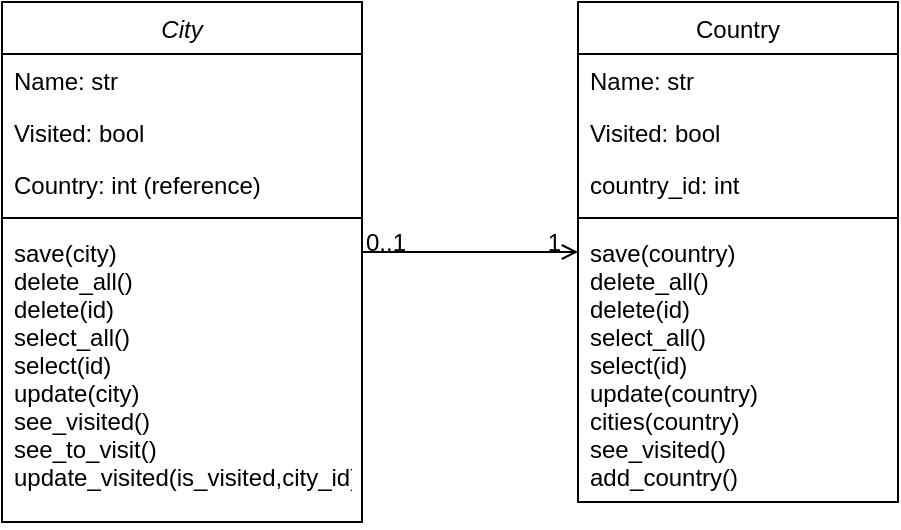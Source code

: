 <mxfile version="20.6.0" type="device" pages="6"><diagram id="C5RBs43oDa-KdzZeNtuy" name="Class diagram"><mxGraphModel dx="946" dy="511" grid="1" gridSize="10" guides="1" tooltips="1" connect="1" arrows="1" fold="1" page="1" pageScale="1" pageWidth="827" pageHeight="1169" math="0" shadow="0"><root><mxCell id="WIyWlLk6GJQsqaUBKTNV-0"/><mxCell id="WIyWlLk6GJQsqaUBKTNV-1" parent="WIyWlLk6GJQsqaUBKTNV-0"/><mxCell id="zkfFHV4jXpPFQw0GAbJ--0" value="City" style="swimlane;fontStyle=2;align=center;verticalAlign=top;childLayout=stackLayout;horizontal=1;startSize=26;horizontalStack=0;resizeParent=1;resizeLast=0;collapsible=1;marginBottom=0;rounded=0;shadow=0;strokeWidth=1;" parent="WIyWlLk6GJQsqaUBKTNV-1" vertex="1"><mxGeometry x="220" y="120" width="180" height="260" as="geometry"><mxRectangle x="230" y="140" width="160" height="26" as="alternateBounds"/></mxGeometry></mxCell><mxCell id="zkfFHV4jXpPFQw0GAbJ--1" value="Name: str" style="text;align=left;verticalAlign=top;spacingLeft=4;spacingRight=4;overflow=hidden;rotatable=0;points=[[0,0.5],[1,0.5]];portConstraint=eastwest;" parent="zkfFHV4jXpPFQw0GAbJ--0" vertex="1"><mxGeometry y="26" width="180" height="26" as="geometry"/></mxCell><mxCell id="zkfFHV4jXpPFQw0GAbJ--2" value="Visited: bool" style="text;align=left;verticalAlign=top;spacingLeft=4;spacingRight=4;overflow=hidden;rotatable=0;points=[[0,0.5],[1,0.5]];portConstraint=eastwest;rounded=0;shadow=0;html=0;" parent="zkfFHV4jXpPFQw0GAbJ--0" vertex="1"><mxGeometry y="52" width="180" height="26" as="geometry"/></mxCell><mxCell id="zkfFHV4jXpPFQw0GAbJ--3" value="Country: int (reference)" style="text;align=left;verticalAlign=top;spacingLeft=4;spacingRight=4;overflow=hidden;rotatable=0;points=[[0,0.5],[1,0.5]];portConstraint=eastwest;rounded=0;shadow=0;html=0;" parent="zkfFHV4jXpPFQw0GAbJ--0" vertex="1"><mxGeometry y="78" width="180" height="26" as="geometry"/></mxCell><mxCell id="zkfFHV4jXpPFQw0GAbJ--4" value="" style="line;html=1;strokeWidth=1;align=left;verticalAlign=middle;spacingTop=-1;spacingLeft=3;spacingRight=3;rotatable=0;labelPosition=right;points=[];portConstraint=eastwest;" parent="zkfFHV4jXpPFQw0GAbJ--0" vertex="1"><mxGeometry y="104" width="180" height="8" as="geometry"/></mxCell><mxCell id="zkfFHV4jXpPFQw0GAbJ--5" value="save(city)&#10;delete_all()&#10;delete(id)&#10;select_all()&#10;select(id)&#10;update(city)&#10;see_visited()&#10;see_to_visit()&#10;update_visited(is_visited,city_id)" style="text;align=left;verticalAlign=top;spacingLeft=4;spacingRight=4;overflow=hidden;rotatable=0;points=[[0,0.5],[1,0.5]];portConstraint=eastwest;" parent="zkfFHV4jXpPFQw0GAbJ--0" vertex="1"><mxGeometry y="112" width="180" height="148" as="geometry"/></mxCell><mxCell id="zkfFHV4jXpPFQw0GAbJ--17" value="Country" style="swimlane;fontStyle=0;align=center;verticalAlign=top;childLayout=stackLayout;horizontal=1;startSize=26;horizontalStack=0;resizeParent=1;resizeLast=0;collapsible=1;marginBottom=0;rounded=0;shadow=0;strokeWidth=1;" parent="WIyWlLk6GJQsqaUBKTNV-1" vertex="1"><mxGeometry x="508" y="120" width="160" height="250" as="geometry"><mxRectangle x="550" y="140" width="160" height="26" as="alternateBounds"/></mxGeometry></mxCell><mxCell id="zkfFHV4jXpPFQw0GAbJ--18" value="Name: str" style="text;align=left;verticalAlign=top;spacingLeft=4;spacingRight=4;overflow=hidden;rotatable=0;points=[[0,0.5],[1,0.5]];portConstraint=eastwest;" parent="zkfFHV4jXpPFQw0GAbJ--17" vertex="1"><mxGeometry y="26" width="160" height="26" as="geometry"/></mxCell><mxCell id="zkfFHV4jXpPFQw0GAbJ--19" value="Visited: bool" style="text;align=left;verticalAlign=top;spacingLeft=4;spacingRight=4;overflow=hidden;rotatable=0;points=[[0,0.5],[1,0.5]];portConstraint=eastwest;rounded=0;shadow=0;html=0;" parent="zkfFHV4jXpPFQw0GAbJ--17" vertex="1"><mxGeometry y="52" width="160" height="26" as="geometry"/></mxCell><mxCell id="zkfFHV4jXpPFQw0GAbJ--20" value="country_id: int" style="text;align=left;verticalAlign=top;spacingLeft=4;spacingRight=4;overflow=hidden;rotatable=0;points=[[0,0.5],[1,0.5]];portConstraint=eastwest;rounded=0;shadow=0;html=0;" parent="zkfFHV4jXpPFQw0GAbJ--17" vertex="1"><mxGeometry y="78" width="160" height="26" as="geometry"/></mxCell><mxCell id="zkfFHV4jXpPFQw0GAbJ--23" value="" style="line;html=1;strokeWidth=1;align=left;verticalAlign=middle;spacingTop=-1;spacingLeft=3;spacingRight=3;rotatable=0;labelPosition=right;points=[];portConstraint=eastwest;" parent="zkfFHV4jXpPFQw0GAbJ--17" vertex="1"><mxGeometry y="104" width="160" height="8" as="geometry"/></mxCell><mxCell id="zkfFHV4jXpPFQw0GAbJ--24" value="save(country)&#10;delete_all()&#10;delete(id)&#10;select_all()&#10;select(id)&#10;update(country)&#10;cities(country)&#10;see_visited()&#10;add_country()" style="text;align=left;verticalAlign=top;spacingLeft=4;spacingRight=4;overflow=hidden;rotatable=0;points=[[0,0.5],[1,0.5]];portConstraint=eastwest;" parent="zkfFHV4jXpPFQw0GAbJ--17" vertex="1"><mxGeometry y="112" width="160" height="138" as="geometry"/></mxCell><mxCell id="zkfFHV4jXpPFQw0GAbJ--26" value="" style="endArrow=open;shadow=0;strokeWidth=1;rounded=0;endFill=1;edgeStyle=elbowEdgeStyle;elbow=vertical;" parent="WIyWlLk6GJQsqaUBKTNV-1" source="zkfFHV4jXpPFQw0GAbJ--0" target="zkfFHV4jXpPFQw0GAbJ--17" edge="1"><mxGeometry x="0.5" y="41" relative="1" as="geometry"><mxPoint x="380" y="192" as="sourcePoint"/><mxPoint x="540" y="192" as="targetPoint"/><mxPoint x="-40" y="32" as="offset"/></mxGeometry></mxCell><mxCell id="zkfFHV4jXpPFQw0GAbJ--27" value="0..1" style="resizable=0;align=left;verticalAlign=bottom;labelBackgroundColor=none;fontSize=12;" parent="zkfFHV4jXpPFQw0GAbJ--26" connectable="0" vertex="1"><mxGeometry x="-1" relative="1" as="geometry"><mxPoint y="4" as="offset"/></mxGeometry></mxCell><mxCell id="zkfFHV4jXpPFQw0GAbJ--28" value="1" style="resizable=0;align=right;verticalAlign=bottom;labelBackgroundColor=none;fontSize=12;" parent="zkfFHV4jXpPFQw0GAbJ--26" connectable="0" vertex="1"><mxGeometry x="1" relative="1" as="geometry"><mxPoint x="-7" y="4" as="offset"/></mxGeometry></mxCell></root></mxGraphModel></diagram><diagram id="3W844kgZU0cqZKDe5I3i" name="Object Diagram"><mxGraphModel dx="946" dy="511" grid="1" gridSize="10" guides="1" tooltips="1" connect="1" arrows="1" fold="1" page="1" pageScale="1" pageWidth="827" pageHeight="1169" math="0" shadow="0"><root><mxCell id="0"/><mxCell id="1" parent="0"/><mxCell id="epB0paNwVUeq0eMY6el--1" value="Warsaw: City" style="swimlane;fontStyle=0;childLayout=stackLayout;horizontal=1;startSize=26;fillColor=none;horizontalStack=0;resizeParent=1;resizeParentMax=0;resizeLast=0;collapsible=1;marginBottom=0;" parent="1" vertex="1"><mxGeometry x="10" y="99" width="140" height="104" as="geometry"/></mxCell><mxCell id="epB0paNwVUeq0eMY6el--2" value="name: &quot;Warsaw&quot;&#10;" style="text;strokeColor=none;fillColor=none;align=left;verticalAlign=top;spacingLeft=4;spacingRight=4;overflow=hidden;rotatable=0;points=[[0,0.5],[1,0.5]];portConstraint=eastwest;" parent="epB0paNwVUeq0eMY6el--1" vertex="1"><mxGeometry y="26" width="140" height="26" as="geometry"/></mxCell><mxCell id="epB0paNwVUeq0eMY6el--3" value="visited: True" style="text;strokeColor=none;fillColor=none;align=left;verticalAlign=top;spacingLeft=4;spacingRight=4;overflow=hidden;rotatable=0;points=[[0,0.5],[1,0.5]];portConstraint=eastwest;" parent="epB0paNwVUeq0eMY6el--1" vertex="1"><mxGeometry y="52" width="140" height="26" as="geometry"/></mxCell><mxCell id="epB0paNwVUeq0eMY6el--4" value="country: ref country class" style="text;strokeColor=none;fillColor=none;align=left;verticalAlign=top;spacingLeft=4;spacingRight=4;overflow=hidden;rotatable=0;points=[[0,0.5],[1,0.5]];portConstraint=eastwest;" parent="epB0paNwVUeq0eMY6el--1" vertex="1"><mxGeometry y="78" width="140" height="26" as="geometry"/></mxCell><mxCell id="epB0paNwVUeq0eMY6el--10" value="Poland: Country" style="swimlane;fontStyle=0;childLayout=stackLayout;horizontal=1;startSize=26;fillColor=none;horizontalStack=0;resizeParent=1;resizeParentMax=0;resizeLast=0;collapsible=1;marginBottom=0;" parent="1" vertex="1"><mxGeometry x="290" y="99" width="140" height="104" as="geometry"/></mxCell><mxCell id="epB0paNwVUeq0eMY6el--11" value="name: &quot;Poland&quot;" style="text;strokeColor=none;fillColor=none;align=left;verticalAlign=top;spacingLeft=4;spacingRight=4;overflow=hidden;rotatable=0;points=[[0,0.5],[1,0.5]];portConstraint=eastwest;" parent="epB0paNwVUeq0eMY6el--10" vertex="1"><mxGeometry y="26" width="140" height="26" as="geometry"/></mxCell><mxCell id="epB0paNwVUeq0eMY6el--12" value="visited: True" style="text;strokeColor=none;fillColor=none;align=left;verticalAlign=top;spacingLeft=4;spacingRight=4;overflow=hidden;rotatable=0;points=[[0,0.5],[1,0.5]];portConstraint=eastwest;" parent="epB0paNwVUeq0eMY6el--10" vertex="1"><mxGeometry y="52" width="140" height="26" as="geometry"/></mxCell><mxCell id="epB0paNwVUeq0eMY6el--13" value="city_id: ref city class" style="text;strokeColor=none;fillColor=none;align=left;verticalAlign=top;spacingLeft=4;spacingRight=4;overflow=hidden;rotatable=0;points=[[0,0.5],[1,0.5]];portConstraint=eastwest;" parent="epB0paNwVUeq0eMY6el--10" vertex="1"><mxGeometry y="78" width="140" height="26" as="geometry"/></mxCell><mxCell id="mPcBC9Bw7EeQONb7CLra-1" value="Berlin: City" style="swimlane;fontStyle=0;childLayout=stackLayout;horizontal=1;startSize=26;fillColor=none;horizontalStack=0;resizeParent=1;resizeParentMax=0;resizeLast=0;collapsible=1;marginBottom=0;" vertex="1" parent="1"><mxGeometry x="10" y="250" width="140" height="104" as="geometry"/></mxCell><mxCell id="mPcBC9Bw7EeQONb7CLra-2" value="name: &quot;Berlin&quot;&#10;" style="text;strokeColor=none;fillColor=none;align=left;verticalAlign=top;spacingLeft=4;spacingRight=4;overflow=hidden;rotatable=0;points=[[0,0.5],[1,0.5]];portConstraint=eastwest;" vertex="1" parent="mPcBC9Bw7EeQONb7CLra-1"><mxGeometry y="26" width="140" height="26" as="geometry"/></mxCell><mxCell id="mPcBC9Bw7EeQONb7CLra-3" value="visited: False" style="text;strokeColor=none;fillColor=none;align=left;verticalAlign=top;spacingLeft=4;spacingRight=4;overflow=hidden;rotatable=0;points=[[0,0.5],[1,0.5]];portConstraint=eastwest;" vertex="1" parent="mPcBC9Bw7EeQONb7CLra-1"><mxGeometry y="52" width="140" height="26" as="geometry"/></mxCell><mxCell id="mPcBC9Bw7EeQONb7CLra-4" value="country: ref country class" style="text;strokeColor=none;fillColor=none;align=left;verticalAlign=top;spacingLeft=4;spacingRight=4;overflow=hidden;rotatable=0;points=[[0,0.5],[1,0.5]];portConstraint=eastwest;" vertex="1" parent="mPcBC9Bw7EeQONb7CLra-1"><mxGeometry y="78" width="140" height="26" as="geometry"/></mxCell><mxCell id="mPcBC9Bw7EeQONb7CLra-5" value="Germany: Country" style="swimlane;fontStyle=0;childLayout=stackLayout;horizontal=1;startSize=26;fillColor=none;horizontalStack=0;resizeParent=1;resizeParentMax=0;resizeLast=0;collapsible=1;marginBottom=0;" vertex="1" parent="1"><mxGeometry x="300" y="250" width="140" height="104" as="geometry"/></mxCell><mxCell id="mPcBC9Bw7EeQONb7CLra-6" value="name: &quot;Germany&quot;" style="text;strokeColor=none;fillColor=none;align=left;verticalAlign=top;spacingLeft=4;spacingRight=4;overflow=hidden;rotatable=0;points=[[0,0.5],[1,0.5]];portConstraint=eastwest;" vertex="1" parent="mPcBC9Bw7EeQONb7CLra-5"><mxGeometry y="26" width="140" height="26" as="geometry"/></mxCell><mxCell id="mPcBC9Bw7EeQONb7CLra-7" value="visited: False" style="text;strokeColor=none;fillColor=none;align=left;verticalAlign=top;spacingLeft=4;spacingRight=4;overflow=hidden;rotatable=0;points=[[0,0.5],[1,0.5]];portConstraint=eastwest;" vertex="1" parent="mPcBC9Bw7EeQONb7CLra-5"><mxGeometry y="52" width="140" height="26" as="geometry"/></mxCell><mxCell id="mPcBC9Bw7EeQONb7CLra-8" value="city_id: ref city class" style="text;strokeColor=none;fillColor=none;align=left;verticalAlign=top;spacingLeft=4;spacingRight=4;overflow=hidden;rotatable=0;points=[[0,0.5],[1,0.5]];portConstraint=eastwest;" vertex="1" parent="mPcBC9Bw7EeQONb7CLra-5"><mxGeometry y="78" width="140" height="26" as="geometry"/></mxCell><mxCell id="fbsNS9UQ-Dp30J97SYqZ-2" value="" style="endArrow=classic;html=1;rounded=0;fontSize=12;exitX=0.036;exitY=0;exitDx=0;exitDy=0;exitPerimeter=0;entryX=0.957;entryY=-0.077;entryDx=0;entryDy=0;entryPerimeter=0;" edge="1" parent="1" source="epB0paNwVUeq0eMY6el--12" target="epB0paNwVUeq0eMY6el--3"><mxGeometry width="50" height="50" relative="1" as="geometry"><mxPoint x="160" y="170" as="sourcePoint"/><mxPoint x="210" y="120" as="targetPoint"/></mxGeometry></mxCell><mxCell id="fbsNS9UQ-Dp30J97SYqZ-3" value="" style="endArrow=classic;html=1;rounded=0;fontSize=12;exitX=0.036;exitY=0;exitDx=0;exitDy=0;exitPerimeter=0;entryX=0.957;entryY=-0.077;entryDx=0;entryDy=0;entryPerimeter=0;" edge="1" parent="1"><mxGeometry width="50" height="50" relative="1" as="geometry"><mxPoint x="301.06" y="303" as="sourcePoint"/><mxPoint x="150.0" y="300.998" as="targetPoint"/></mxGeometry></mxCell><mxCell id="fbsNS9UQ-Dp30J97SYqZ-4" value="one" style="text;html=1;resizable=0;autosize=1;align=center;verticalAlign=middle;points=[];fillColor=none;strokeColor=none;rounded=0;fontSize=12;" vertex="1" parent="1"><mxGeometry x="260" y="270" width="40" height="30" as="geometry"/></mxCell><mxCell id="fbsNS9UQ-Dp30J97SYqZ-6" value="one" style="text;html=1;resizable=0;autosize=1;align=center;verticalAlign=middle;points=[];fillColor=none;strokeColor=none;rounded=0;fontSize=12;" vertex="1" parent="1"><mxGeometry x="250" y="120" width="40" height="30" as="geometry"/></mxCell><mxCell id="fbsNS9UQ-Dp30J97SYqZ-7" value="many" style="text;html=1;resizable=0;autosize=1;align=center;verticalAlign=middle;points=[];fillColor=none;strokeColor=none;rounded=0;fontSize=12;" vertex="1" parent="1"><mxGeometry x="145" y="270" width="50" height="30" as="geometry"/></mxCell><mxCell id="fbsNS9UQ-Dp30J97SYqZ-8" value="many" style="text;html=1;resizable=0;autosize=1;align=center;verticalAlign=middle;points=[];fillColor=none;strokeColor=none;rounded=0;fontSize=12;" vertex="1" parent="1"><mxGeometry x="150" y="120" width="50" height="30" as="geometry"/></mxCell></root></mxGraphModel></diagram><diagram id="aYpMi6UU5RNNIYtD74cw" name="Site Map_home"><mxGraphModel dx="1261" dy="681" grid="1" gridSize="10" guides="1" tooltips="1" connect="1" arrows="1" fold="1" page="1" pageScale="1" pageWidth="827" pageHeight="1169" math="0" shadow="0"><root><mxCell id="0"/><mxCell id="1" parent="0"/><mxCell id="pqE633A86jbVBeJFKK7q-2" value="" style="rounded=1;whiteSpace=wrap;html=1;" parent="1" vertex="1"><mxGeometry x="10" y="15" width="800" height="110" as="geometry"/></mxCell><mxCell id="pqE633A86jbVBeJFKK7q-3" value="&lt;b&gt;&lt;font style=&quot;font-size: 19px;&quot;&gt;Logo&lt;/font&gt;&lt;/b&gt;&amp;nbsp; &amp;nbsp;Home&amp;nbsp; Cities&amp;nbsp; &amp;nbsp;Add City" style="text;html=1;resizable=0;autosize=1;align=center;verticalAlign=middle;points=[];fillColor=none;strokeColor=none;rounded=0;" parent="1" vertex="1"><mxGeometry x="20" y="50" width="200" height="40" as="geometry"/></mxCell><mxCell id="pqE633A86jbVBeJFKK7q-6" value="&lt;font style=&quot;font-size: 13px;&quot;&gt;Countries&amp;nbsp; Add Country&lt;/font&gt;" style="text;html=1;resizable=0;autosize=1;align=center;verticalAlign=middle;points=[];fillColor=none;strokeColor=none;rounded=0;fontSize=19;" parent="1" vertex="1"><mxGeometry x="250" y="50" width="160" height="40" as="geometry"/></mxCell><mxCell id="pqE633A86jbVBeJFKK7q-7" value="See Cities Visited&amp;nbsp; &amp;nbsp;See Still To Visit" style="text;html=1;resizable=0;autosize=1;align=center;verticalAlign=middle;points=[];fillColor=none;strokeColor=none;rounded=0;fontSize=13;" parent="1" vertex="1"><mxGeometry x="580" y="55" width="230" height="30" as="geometry"/></mxCell><mxCell id="SpklqJD30bw9t19BJKe--3" value="&lt;b&gt;&lt;font style=&quot;font-size: 30px;&quot;&gt;LOGO&lt;/font&gt;&lt;/b&gt;" style="shape=ext;double=1;whiteSpace=wrap;html=1;aspect=fixed;" vertex="1" parent="1"><mxGeometry x="260" y="170" width="320" height="320" as="geometry"/></mxCell><mxCell id="NWEjg9Ez6Lws7QAqszGg-2" value="" style="rounded=0;whiteSpace=wrap;html=1;fontSize=12;" vertex="1" parent="1"><mxGeometry x="20" y="650" width="780" height="30" as="geometry"/></mxCell><mxCell id="NWEjg9Ez6Lws7QAqszGg-3" value="Footer" style="text;html=1;resizable=0;autosize=1;align=center;verticalAlign=middle;points=[];fillColor=none;strokeColor=none;rounded=0;fontSize=12;" vertex="1" parent="1"><mxGeometry x="380" y="650" width="60" height="30" as="geometry"/></mxCell></root></mxGraphModel></diagram><diagram id="1GHaRhP8_1M2DRGfkwt_" name="Site Map_cities_list"><mxGraphModel dx="1261" dy="681" grid="1" gridSize="10" guides="1" tooltips="1" connect="1" arrows="1" fold="1" page="1" pageScale="1" pageWidth="827" pageHeight="1169" math="0" shadow="0"><root><mxCell id="0"/><mxCell id="1" parent="0"/><mxCell id="KkG8qkJGF1-ni1-y0LIr-1" value="" style="rounded=1;whiteSpace=wrap;html=1;" parent="1" vertex="1"><mxGeometry x="10" y="15" width="800" height="110" as="geometry"/></mxCell><mxCell id="nm19dbBLVPPqjZ0f9Ghl-1" value="&lt;b&gt;&lt;font style=&quot;font-size: 19px;&quot;&gt;Logo&lt;/font&gt;&lt;/b&gt;&amp;nbsp; &amp;nbsp;Home&amp;nbsp; Cities&amp;nbsp; &amp;nbsp;Add City" style="text;html=1;resizable=0;autosize=1;align=center;verticalAlign=middle;points=[];fillColor=none;strokeColor=none;rounded=0;" parent="1" vertex="1"><mxGeometry x="20" y="50" width="200" height="40" as="geometry"/></mxCell><mxCell id="nm19dbBLVPPqjZ0f9Ghl-2" value="&lt;font style=&quot;font-size: 13px;&quot;&gt;Countries&amp;nbsp; Add Country&lt;/font&gt;" style="text;html=1;resizable=0;autosize=1;align=center;verticalAlign=middle;points=[];fillColor=none;strokeColor=none;rounded=0;fontSize=19;" parent="1" vertex="1"><mxGeometry x="250" y="50" width="160" height="40" as="geometry"/></mxCell><mxCell id="nm19dbBLVPPqjZ0f9Ghl-3" value="See Cities Visited&amp;nbsp; &amp;nbsp;See Still To Visit" style="text;html=1;resizable=0;autosize=1;align=center;verticalAlign=middle;points=[];fillColor=none;strokeColor=none;rounded=0;fontSize=13;" parent="1" vertex="1"><mxGeometry x="580" y="55" width="230" height="30" as="geometry"/></mxCell><mxCell id="Nrr6PMbIGc_APuGW0p2_-1" value="" style="shape=table;html=1;whiteSpace=wrap;startSize=0;container=1;collapsible=0;childLayout=tableLayout;rounded=1;shadow=1;fontSize=13;" parent="1" vertex="1"><mxGeometry x="290" y="180" width="240" height="190" as="geometry"/></mxCell><mxCell id="Nrr6PMbIGc_APuGW0p2_-2" value="" style="shape=tableRow;horizontal=0;startSize=0;swimlaneHead=0;swimlaneBody=0;top=0;left=0;bottom=0;right=0;collapsible=0;dropTarget=0;fillColor=none;points=[[0,0.5],[1,0.5]];portConstraint=eastwest;rounded=1;shadow=1;fontSize=13;" parent="Nrr6PMbIGc_APuGW0p2_-1" vertex="1"><mxGeometry width="240" height="64" as="geometry"/></mxCell><mxCell id="Nrr6PMbIGc_APuGW0p2_-3" value="City" style="shape=partialRectangle;html=1;whiteSpace=wrap;connectable=0;fillColor=none;top=0;left=0;bottom=0;right=0;overflow=hidden;rounded=1;shadow=1;fontSize=13;" parent="Nrr6PMbIGc_APuGW0p2_-2" vertex="1"><mxGeometry width="60" height="64" as="geometry"><mxRectangle width="60" height="64" as="alternateBounds"/></mxGeometry></mxCell><mxCell id="Nrr6PMbIGc_APuGW0p2_-4" value="Country" style="shape=partialRectangle;html=1;whiteSpace=wrap;connectable=0;fillColor=none;top=0;left=0;bottom=0;right=0;overflow=hidden;rounded=1;shadow=1;fontSize=13;" parent="Nrr6PMbIGc_APuGW0p2_-2" vertex="1"><mxGeometry x="60" width="60" height="64" as="geometry"><mxRectangle width="60" height="64" as="alternateBounds"/></mxGeometry></mxCell><mxCell id="Nrr6PMbIGc_APuGW0p2_-5" value="Visited" style="shape=partialRectangle;html=1;whiteSpace=wrap;connectable=0;fillColor=none;top=0;left=0;bottom=0;right=0;overflow=hidden;rounded=1;shadow=1;fontSize=13;" parent="Nrr6PMbIGc_APuGW0p2_-2" vertex="1"><mxGeometry x="120" width="60" height="64" as="geometry"><mxRectangle width="60" height="64" as="alternateBounds"/></mxGeometry></mxCell><mxCell id="Nrr6PMbIGc_APuGW0p2_-6" value="Delete / Edit /&lt;br&gt;mark as visited&lt;br&gt;" style="shape=partialRectangle;html=1;whiteSpace=wrap;connectable=0;fillColor=none;top=0;left=0;bottom=0;right=0;overflow=hidden;rounded=1;shadow=1;fontSize=13;" parent="Nrr6PMbIGc_APuGW0p2_-2" vertex="1"><mxGeometry x="180" width="60" height="64" as="geometry"><mxRectangle width="60" height="64" as="alternateBounds"/></mxGeometry></mxCell><mxCell id="Nrr6PMbIGc_APuGW0p2_-7" value="" style="shape=tableRow;horizontal=0;startSize=0;swimlaneHead=0;swimlaneBody=0;top=0;left=0;bottom=0;right=0;collapsible=0;dropTarget=0;fillColor=none;points=[[0,0.5],[1,0.5]];portConstraint=eastwest;rounded=1;shadow=1;fontSize=13;" parent="Nrr6PMbIGc_APuGW0p2_-1" vertex="1"><mxGeometry y="64" width="240" height="62" as="geometry"/></mxCell><mxCell id="Nrr6PMbIGc_APuGW0p2_-8" value="str" style="shape=partialRectangle;html=1;whiteSpace=wrap;connectable=0;fillColor=none;top=0;left=0;bottom=0;right=0;overflow=hidden;rounded=1;shadow=1;fontSize=13;" parent="Nrr6PMbIGc_APuGW0p2_-7" vertex="1"><mxGeometry width="60" height="62" as="geometry"><mxRectangle width="60" height="62" as="alternateBounds"/></mxGeometry></mxCell><mxCell id="Nrr6PMbIGc_APuGW0p2_-9" value="str" style="shape=partialRectangle;html=1;whiteSpace=wrap;connectable=0;fillColor=none;top=0;left=0;bottom=0;right=0;overflow=hidden;rounded=1;shadow=1;fontSize=13;" parent="Nrr6PMbIGc_APuGW0p2_-7" vertex="1"><mxGeometry x="60" width="60" height="62" as="geometry"><mxRectangle width="60" height="62" as="alternateBounds"/></mxGeometry></mxCell><mxCell id="Nrr6PMbIGc_APuGW0p2_-10" value="bool&lt;span style=&quot;white-space: pre;&quot;&gt;&#9;&lt;/span&gt;" style="shape=partialRectangle;html=1;whiteSpace=wrap;connectable=0;fillColor=none;top=0;left=0;bottom=0;right=0;overflow=hidden;rounded=1;shadow=1;fontSize=13;" parent="Nrr6PMbIGc_APuGW0p2_-7" vertex="1"><mxGeometry x="120" width="60" height="62" as="geometry"><mxRectangle width="60" height="62" as="alternateBounds"/></mxGeometry></mxCell><mxCell id="Nrr6PMbIGc_APuGW0p2_-11" value="icon / action" style="shape=partialRectangle;html=1;whiteSpace=wrap;connectable=0;fillColor=none;top=0;left=0;bottom=0;right=0;overflow=hidden;rounded=1;shadow=1;fontSize=13;" parent="Nrr6PMbIGc_APuGW0p2_-7" vertex="1"><mxGeometry x="180" width="60" height="62" as="geometry"><mxRectangle width="60" height="62" as="alternateBounds"/></mxGeometry></mxCell><mxCell id="Nrr6PMbIGc_APuGW0p2_-12" value="" style="shape=tableRow;horizontal=0;startSize=0;swimlaneHead=0;swimlaneBody=0;top=0;left=0;bottom=0;right=0;collapsible=0;dropTarget=0;fillColor=none;points=[[0,0.5],[1,0.5]];portConstraint=eastwest;rounded=1;shadow=1;fontSize=13;" parent="Nrr6PMbIGc_APuGW0p2_-1" vertex="1"><mxGeometry y="126" width="240" height="64" as="geometry"/></mxCell><mxCell id="Nrr6PMbIGc_APuGW0p2_-13" value="" style="shape=partialRectangle;html=1;whiteSpace=wrap;connectable=0;fillColor=none;top=0;left=0;bottom=0;right=0;overflow=hidden;rounded=1;shadow=1;fontSize=13;" parent="Nrr6PMbIGc_APuGW0p2_-12" vertex="1"><mxGeometry width="60" height="64" as="geometry"><mxRectangle width="60" height="64" as="alternateBounds"/></mxGeometry></mxCell><mxCell id="Nrr6PMbIGc_APuGW0p2_-14" value="" style="shape=partialRectangle;html=1;whiteSpace=wrap;connectable=0;fillColor=none;top=0;left=0;bottom=0;right=0;overflow=hidden;rounded=1;shadow=1;fontSize=13;" parent="Nrr6PMbIGc_APuGW0p2_-12" vertex="1"><mxGeometry x="60" width="60" height="64" as="geometry"><mxRectangle width="60" height="64" as="alternateBounds"/></mxGeometry></mxCell><mxCell id="Nrr6PMbIGc_APuGW0p2_-15" value="" style="shape=partialRectangle;html=1;whiteSpace=wrap;connectable=0;fillColor=none;top=0;left=0;bottom=0;right=0;overflow=hidden;pointerEvents=1;rounded=1;shadow=1;fontSize=13;" parent="Nrr6PMbIGc_APuGW0p2_-12" vertex="1"><mxGeometry x="120" width="60" height="64" as="geometry"><mxRectangle width="60" height="64" as="alternateBounds"/></mxGeometry></mxCell><mxCell id="Nrr6PMbIGc_APuGW0p2_-16" style="shape=partialRectangle;html=1;whiteSpace=wrap;connectable=0;fillColor=none;top=0;left=0;bottom=0;right=0;overflow=hidden;pointerEvents=1;rounded=1;shadow=1;fontSize=13;" parent="Nrr6PMbIGc_APuGW0p2_-12" vertex="1"><mxGeometry x="180" width="60" height="64" as="geometry"><mxRectangle width="60" height="64" as="alternateBounds"/></mxGeometry></mxCell><mxCell id="gWBM2DSkka8k2kiafYqX-1" value="" style="endArrow=classic;html=1;rounded=0;fontSize=13;" parent="1" edge="1"><mxGeometry width="50" height="50" relative="1" as="geometry"><mxPoint x="156.364" y="90" as="sourcePoint"/><mxPoint x="320" y="180" as="targetPoint"/></mxGeometry></mxCell><mxCell id="odA0UAe7x9OQEoppqe-o-1" value="Page title:" style="text;html=1;resizable=0;autosize=1;align=center;verticalAlign=middle;points=[];fillColor=none;strokeColor=none;rounded=0;shadow=1;fontSize=13;" parent="1" vertex="1"><mxGeometry x="360" y="150" width="80" height="30" as="geometry"/></mxCell><mxCell id="ndVy8hgXOTvlJVUWaoOL-1" value="" style="rounded=0;whiteSpace=wrap;html=1;fontSize=12;" vertex="1" parent="1"><mxGeometry x="20" y="650" width="780" height="30" as="geometry"/></mxCell><mxCell id="JYz1RaI2uPmMFsBEVIBy-1" value="Footer" style="text;html=1;resizable=0;autosize=1;align=center;verticalAlign=middle;points=[];fillColor=none;strokeColor=none;rounded=0;fontSize=12;" vertex="1" parent="1"><mxGeometry x="380" y="650" width="60" height="30" as="geometry"/></mxCell></root></mxGraphModel></diagram><diagram id="UGCxZ8i35k9sI-i1tt4s" name="use case diagram"><mxGraphModel dx="946" dy="511" grid="1" gridSize="10" guides="1" tooltips="1" connect="1" arrows="1" fold="1" page="1" pageScale="1" pageWidth="827" pageHeight="1169" math="0" shadow="0"><root><mxCell id="0"/><mxCell id="1" parent="0"/><mxCell id="1zvlvSAA7HSR6AHOYBdZ-8" style="edgeStyle=orthogonalEdgeStyle;rounded=0;orthogonalLoop=1;jettySize=auto;html=1;entryX=-0.007;entryY=0.686;entryDx=0;entryDy=0;entryPerimeter=0;fontSize=13;" parent="1" source="1zvlvSAA7HSR6AHOYBdZ-1" target="1zvlvSAA7HSR6AHOYBdZ-2" edge="1"><mxGeometry relative="1" as="geometry"/></mxCell><mxCell id="1zvlvSAA7HSR6AHOYBdZ-9" style="edgeStyle=orthogonalEdgeStyle;rounded=0;orthogonalLoop=1;jettySize=auto;html=1;entryX=0;entryY=0.5;entryDx=0;entryDy=0;fontSize=13;" parent="1" source="1zvlvSAA7HSR6AHOYBdZ-1" target="1zvlvSAA7HSR6AHOYBdZ-3" edge="1"><mxGeometry relative="1" as="geometry"/></mxCell><mxCell id="1zvlvSAA7HSR6AHOYBdZ-14" style="edgeStyle=orthogonalEdgeStyle;rounded=0;orthogonalLoop=1;jettySize=auto;html=1;entryX=0;entryY=0.5;entryDx=0;entryDy=0;fontSize=13;" parent="1" source="1zvlvSAA7HSR6AHOYBdZ-1" target="1zvlvSAA7HSR6AHOYBdZ-10" edge="1"><mxGeometry relative="1" as="geometry"/></mxCell><mxCell id="1zvlvSAA7HSR6AHOYBdZ-15" style="edgeStyle=orthogonalEdgeStyle;rounded=0;orthogonalLoop=1;jettySize=auto;html=1;entryX=0;entryY=0.5;entryDx=0;entryDy=0;fontSize=13;" parent="1" source="1zvlvSAA7HSR6AHOYBdZ-1" target="1zvlvSAA7HSR6AHOYBdZ-11" edge="1"><mxGeometry relative="1" as="geometry"/></mxCell><mxCell id="1zvlvSAA7HSR6AHOYBdZ-16" style="edgeStyle=orthogonalEdgeStyle;rounded=0;orthogonalLoop=1;jettySize=auto;html=1;entryX=0;entryY=0.5;entryDx=0;entryDy=0;fontSize=13;" parent="1" source="1zvlvSAA7HSR6AHOYBdZ-1" target="1zvlvSAA7HSR6AHOYBdZ-12" edge="1"><mxGeometry relative="1" as="geometry"/></mxCell><mxCell id="1zvlvSAA7HSR6AHOYBdZ-1" value="User" style="shape=umlActor;verticalLabelPosition=bottom;verticalAlign=top;html=1;outlineConnect=0;rounded=1;shadow=1;fontSize=13;" parent="1" vertex="1"><mxGeometry x="70" y="315" width="30" height="60" as="geometry"/></mxCell><mxCell id="1zvlvSAA7HSR6AHOYBdZ-2" value="See list of cities" style="ellipse;whiteSpace=wrap;html=1;rounded=1;shadow=1;fontSize=13;" parent="1" vertex="1"><mxGeometry x="315" y="150" width="140" height="70" as="geometry"/></mxCell><mxCell id="1zvlvSAA7HSR6AHOYBdZ-3" value="Add City" style="ellipse;whiteSpace=wrap;html=1;rounded=1;shadow=1;fontSize=13;" parent="1" vertex="1"><mxGeometry x="320" y="230" width="130" height="70" as="geometry"/></mxCell><mxCell id="1zvlvSAA7HSR6AHOYBdZ-10" value="See list of countries" style="ellipse;whiteSpace=wrap;html=1;rounded=1;shadow=1;fontSize=13;" parent="1" vertex="1"><mxGeometry x="315" y="310" width="140" height="70" as="geometry"/></mxCell><mxCell id="1zvlvSAA7HSR6AHOYBdZ-11" value="Add Country" style="ellipse;whiteSpace=wrap;html=1;rounded=1;shadow=1;fontSize=13;" parent="1" vertex="1"><mxGeometry x="315" y="390" width="140" height="70" as="geometry"/></mxCell><mxCell id="1zvlvSAA7HSR6AHOYBdZ-12" value="See Cities Visited / To Visit" style="ellipse;whiteSpace=wrap;html=1;rounded=1;shadow=1;fontSize=13;" parent="1" vertex="1"><mxGeometry x="320" y="470" width="140" height="70" as="geometry"/></mxCell><mxCell id="1zvlvSAA7HSR6AHOYBdZ-18" value="" style="endArrow=none;dashed=1;html=1;dashPattern=1 3;strokeWidth=2;rounded=0;fontSize=13;exitX=1;exitY=0.5;exitDx=0;exitDy=0;" parent="1" edge="1" source="1zvlvSAA7HSR6AHOYBdZ-2"><mxGeometry width="50" height="50" relative="1" as="geometry"><mxPoint x="520" y="210" as="sourcePoint"/><mxPoint x="670" y="310" as="targetPoint"/></mxGeometry></mxCell><mxCell id="ugIR34Zq0dFaqWuTYprz-4" value="Developer&lt;br&gt;" style="shape=umlActor;verticalLabelPosition=bottom;verticalAlign=top;html=1;" vertex="1" parent="1"><mxGeometry x="680" y="310" width="30" height="60" as="geometry"/></mxCell><mxCell id="ugIR34Zq0dFaqWuTYprz-15" value="" style="endArrow=none;dashed=1;html=1;dashPattern=1 3;strokeWidth=2;rounded=0;fontSize=13;exitX=0.977;exitY=0.657;exitDx=0;exitDy=0;exitPerimeter=0;" edge="1" parent="1" source="1zvlvSAA7HSR6AHOYBdZ-3"><mxGeometry width="50" height="50" relative="1" as="geometry"><mxPoint x="465" y="195" as="sourcePoint"/><mxPoint x="680" y="320" as="targetPoint"/></mxGeometry></mxCell><mxCell id="ugIR34Zq0dFaqWuTYprz-16" value="" style="endArrow=none;dashed=1;html=1;dashPattern=1 3;strokeWidth=2;rounded=0;fontSize=13;exitX=1;exitY=0.5;exitDx=0;exitDy=0;" edge="1" parent="1" source="1zvlvSAA7HSR6AHOYBdZ-10"><mxGeometry width="50" height="50" relative="1" as="geometry"><mxPoint x="457.01" y="285.99" as="sourcePoint"/><mxPoint x="690" y="330" as="targetPoint"/></mxGeometry></mxCell><mxCell id="ugIR34Zq0dFaqWuTYprz-17" value="" style="endArrow=none;dashed=1;html=1;dashPattern=1 3;strokeWidth=2;rounded=0;fontSize=13;exitX=1;exitY=0.5;exitDx=0;exitDy=0;" edge="1" parent="1" source="1zvlvSAA7HSR6AHOYBdZ-11"><mxGeometry width="50" height="50" relative="1" as="geometry"><mxPoint x="467.01" y="295.99" as="sourcePoint"/><mxPoint x="700" y="340" as="targetPoint"/></mxGeometry></mxCell><mxCell id="ugIR34Zq0dFaqWuTYprz-18" value="" style="endArrow=none;dashed=1;html=1;dashPattern=1 3;strokeWidth=2;rounded=0;fontSize=13;exitX=1;exitY=0.5;exitDx=0;exitDy=0;" edge="1" parent="1" source="1zvlvSAA7HSR6AHOYBdZ-12"><mxGeometry width="50" height="50" relative="1" as="geometry"><mxPoint x="477.01" y="305.99" as="sourcePoint"/><mxPoint x="710" y="350" as="targetPoint"/></mxGeometry></mxCell></root></mxGraphModel></diagram><diagram id="7ZDHprx1In2PjEUChiN3" name="activity_diagram"><mxGraphModel dx="1720" dy="929" grid="1" gridSize="10" guides="1" tooltips="1" connect="1" arrows="1" fold="1" page="1" pageScale="1" pageWidth="827" pageHeight="1169" math="0" shadow="0"><root><mxCell id="0"/><mxCell id="1" parent="0"/><mxCell id="zVZwtYDo1EQhyzQAbgcz-63" value="" style="swimlane;startSize=0;fontSize=29;" vertex="1" parent="1"><mxGeometry x="60" y="40" width="740" height="1000" as="geometry"/></mxCell><mxCell id="zVZwtYDo1EQhyzQAbgcz-72" value="" style="swimlane;startSize=0;fontSize=29;" vertex="1" parent="1"><mxGeometry x="70" y="50" width="732" height="1000" as="geometry"/></mxCell><mxCell id="zVZwtYDo1EQhyzQAbgcz-74" value="" style="swimlane;startSize=0;fontSize=29;" vertex="1" parent="zVZwtYDo1EQhyzQAbgcz-72"><mxGeometry x="-10" y="-10" width="742" height="1000" as="geometry"/></mxCell><mxCell id="zVZwtYDo1EQhyzQAbgcz-88" style="edgeStyle=orthogonalEdgeStyle;rounded=0;orthogonalLoop=1;jettySize=auto;html=1;exitX=0.5;exitY=1;exitDx=0;exitDy=0;entryX=0.5;entryY=0;entryDx=0;entryDy=0;fontSize=12;" edge="1" parent="zVZwtYDo1EQhyzQAbgcz-74"><mxGeometry relative="1" as="geometry"><mxPoint x="160" y="380" as="sourcePoint"/><mxPoint x="160" y="420" as="targetPoint"/></mxGeometry></mxCell><mxCell id="zVZwtYDo1EQhyzQAbgcz-87" style="edgeStyle=orthogonalEdgeStyle;rounded=0;orthogonalLoop=1;jettySize=auto;html=1;fontSize=12;" edge="1" parent="zVZwtYDo1EQhyzQAbgcz-74"><mxGeometry relative="1" as="geometry"><mxPoint x="160" y="270" as="sourcePoint"/><mxPoint x="160" y="310" as="targetPoint"/></mxGeometry></mxCell><mxCell id="zVZwtYDo1EQhyzQAbgcz-76" value="" style="strokeWidth=2;html=1;shape=mxgraph.flowchart.annotation_2;align=left;labelPosition=right;pointerEvents=1;fontSize=14;rotation=90;" vertex="1" parent="zVZwtYDo1EQhyzQAbgcz-74"><mxGeometry x="135" y="485" width="50" height="110" as="geometry"/></mxCell><mxCell id="zVZwtYDo1EQhyzQAbgcz-78" value="No" style="text;html=1;resizable=0;autosize=1;align=center;verticalAlign=middle;points=[];fillColor=none;strokeColor=none;rounded=0;fontSize=14;fontStyle=1" vertex="1" parent="zVZwtYDo1EQhyzQAbgcz-74"><mxGeometry x="65" y="530" width="40" height="30" as="geometry"/></mxCell><mxCell id="zVZwtYDo1EQhyzQAbgcz-79" value="Yes" style="text;html=1;resizable=0;autosize=1;align=center;verticalAlign=middle;points=[];fillColor=none;strokeColor=none;rounded=0;fontSize=14;fontStyle=1" vertex="1" parent="zVZwtYDo1EQhyzQAbgcz-74"><mxGeometry x="225" y="530" width="50" height="30" as="geometry"/></mxCell><mxCell id="zVZwtYDo1EQhyzQAbgcz-89" style="edgeStyle=orthogonalEdgeStyle;rounded=0;orthogonalLoop=1;jettySize=auto;html=1;exitX=0.5;exitY=1;exitDx=0;exitDy=0;entryX=0.5;entryY=0;entryDx=0;entryDy=0;fontSize=12;" edge="1" parent="zVZwtYDo1EQhyzQAbgcz-74"><mxGeometry relative="1" as="geometry"><mxPoint x="85" y="650" as="sourcePoint"/><mxPoint x="80" y="670" as="targetPoint"/></mxGeometry></mxCell><mxCell id="zVZwtYDo1EQhyzQAbgcz-90" style="edgeStyle=orthogonalEdgeStyle;rounded=0;orthogonalLoop=1;jettySize=auto;html=1;exitX=0.5;exitY=1;exitDx=0;exitDy=0;fontSize=12;" edge="1" parent="zVZwtYDo1EQhyzQAbgcz-74" source="3iLXqlq4h8dAhFNKzpiw-28" target="zVZwtYDo1EQhyzQAbgcz-84"><mxGeometry relative="1" as="geometry"><mxPoint x="80" y="740" as="sourcePoint"/></mxGeometry></mxCell><mxCell id="zVZwtYDo1EQhyzQAbgcz-83" value="" style="endArrow=classic;html=1;rounded=0;fontSize=12;entryX=0.5;entryY=1;entryDx=0;entryDy=0;exitX=1.004;exitY=0.381;exitDx=0;exitDy=0;exitPerimeter=0;" edge="1" parent="zVZwtYDo1EQhyzQAbgcz-74" source="zVZwtYDo1EQhyzQAbgcz-84"><mxGeometry width="50" height="50" relative="1" as="geometry"><mxPoint x="150" y="710" as="sourcePoint"/><mxPoint x="245" y="640" as="targetPoint"/></mxGeometry></mxCell><mxCell id="zVZwtYDo1EQhyzQAbgcz-84" value="&lt;font style=&quot;font-size: 14px;&quot;&gt;Goes back to Add city form&lt;/font&gt;" style="ellipse;whiteSpace=wrap;html=1;fontSize=14;fontStyle=1" vertex="1" parent="zVZwtYDo1EQhyzQAbgcz-74"><mxGeometry x="10" y="760" width="140" height="70" as="geometry"/></mxCell><mxCell id="3iLXqlq4h8dAhFNKzpiw-1" value="&lt;meta charset=&quot;utf-8&quot;&gt;&lt;span style=&quot;color: rgb(0, 0, 0); font-family: Helvetica; font-size: 14px; font-style: normal; font-variant-ligatures: normal; font-variant-caps: normal; font-weight: 700; letter-spacing: normal; orphans: 2; text-align: center; text-indent: 0px; text-transform: none; widows: 2; word-spacing: 0px; -webkit-text-stroke-width: 0px; background-color: rgb(248, 249, 250); text-decoration-thickness: initial; text-decoration-style: initial; text-decoration-color: initial; float: none; display: inline !important;&quot;&gt;User goes to Add City page&lt;/span&gt;" style="shape=ext;double=1;rounded=1;whiteSpace=wrap;html=1;fontSize=12;" vertex="1" parent="zVZwtYDo1EQhyzQAbgcz-74"><mxGeometry x="100" y="110" width="120" height="80" as="geometry"/></mxCell><mxCell id="zVZwtYDo1EQhyzQAbgcz-86" style="edgeStyle=orthogonalEdgeStyle;rounded=0;orthogonalLoop=1;jettySize=auto;html=1;fontSize=12;entryX=0.5;entryY=0;entryDx=0;entryDy=0;" edge="1" parent="zVZwtYDo1EQhyzQAbgcz-74" source="3iLXqlq4h8dAhFNKzpiw-1" target="3iLXqlq4h8dAhFNKzpiw-2"><mxGeometry relative="1" as="geometry"><mxPoint x="120" y="200" as="sourcePoint"/><mxPoint x="160" y="200" as="targetPoint"/></mxGeometry></mxCell><mxCell id="3iLXqlq4h8dAhFNKzpiw-2" value="&lt;span style=&quot;font-size: 14px; font-weight: 700;&quot;&gt;Inputs city name&lt;/span&gt;" style="shape=ext;double=1;rounded=1;whiteSpace=wrap;html=1;fontSize=12;" vertex="1" parent="zVZwtYDo1EQhyzQAbgcz-74"><mxGeometry x="100" y="210" width="120" height="80" as="geometry"/></mxCell><mxCell id="3iLXqlq4h8dAhFNKzpiw-4" value="&lt;span style=&quot;font-size: 14px; font-weight: 700;&quot;&gt;&amp;nbsp;Chooses country&lt;/span&gt;" style="shape=ext;double=1;rounded=1;whiteSpace=wrap;html=1;fontSize=12;" vertex="1" parent="zVZwtYDo1EQhyzQAbgcz-74"><mxGeometry x="100" y="310" width="120" height="80" as="geometry"/></mxCell><mxCell id="3iLXqlq4h8dAhFNKzpiw-5" value="&lt;span style=&quot;color: rgb(0, 0, 0); font-family: Helvetica; font-style: normal; font-variant-ligatures: normal; font-variant-caps: normal; font-weight: 700; letter-spacing: normal; orphans: 2; text-align: center; text-indent: 0px; text-transform: none; widows: 2; word-spacing: 0px; -webkit-text-stroke-width: 0px; background-color: rgb(248, 249, 250); text-decoration-thickness: initial; text-decoration-style: initial; text-decoration-color: initial; float: none; display: inline !important;&quot;&gt;&lt;font style=&quot;font-size: 10px;&quot;&gt;Is the country in the list?&lt;/font&gt;&lt;/span&gt;" style="rhombus;whiteSpace=wrap;html=1;fontSize=12;" vertex="1" parent="zVZwtYDo1EQhyzQAbgcz-74"><mxGeometry x="90" y="420" width="140" height="90" as="geometry"/></mxCell><mxCell id="3iLXqlq4h8dAhFNKzpiw-6" value="&lt;span style=&quot;font-weight: 700;&quot;&gt;Press the button and go to add country page&lt;/span&gt;" style="shape=ext;double=1;rounded=1;whiteSpace=wrap;html=1;fontSize=12;" vertex="1" parent="zVZwtYDo1EQhyzQAbgcz-74"><mxGeometry x="25" y="565" width="120" height="80" as="geometry"/></mxCell><mxCell id="3iLXqlq4h8dAhFNKzpiw-28" value="&lt;span style=&quot;font-size: 14px; font-weight: 700;&quot;&gt;Add country&lt;/span&gt;" style="shape=ext;double=1;rounded=1;whiteSpace=wrap;html=1;fontSize=12;" vertex="1" parent="zVZwtYDo1EQhyzQAbgcz-74"><mxGeometry x="40" y="670" width="80" height="60" as="geometry"/></mxCell><mxCell id="3iLXqlq4h8dAhFNKzpiw-30" value="&lt;span style=&quot;font-size: 14px; font-weight: 700;&quot;&gt;Choose if the city was visited or not&lt;/span&gt;" style="shape=ext;double=1;rounded=1;whiteSpace=wrap;html=1;fontSize=12;" vertex="1" parent="zVZwtYDo1EQhyzQAbgcz-74"><mxGeometry x="185" y="565" width="120" height="80" as="geometry"/></mxCell><mxCell id="3iLXqlq4h8dAhFNKzpiw-31" value="&lt;span style=&quot;font-size: 14px; font-weight: 700;&quot;&gt;Add city&lt;/span&gt;" style="shape=ext;double=1;rounded=1;whiteSpace=wrap;html=1;fontSize=12;" vertex="1" parent="zVZwtYDo1EQhyzQAbgcz-74"><mxGeometry x="270" y="680" width="80" height="60" as="geometry"/></mxCell><mxCell id="3iLXqlq4h8dAhFNKzpiw-32" value="" style="endArrow=classic;html=1;rounded=0;fontSize=10;entryX=0.5;entryY=0;entryDx=0;entryDy=0;" edge="1" parent="zVZwtYDo1EQhyzQAbgcz-74" target="3iLXqlq4h8dAhFNKzpiw-31"><mxGeometry width="50" height="50" relative="1" as="geometry"><mxPoint x="255" y="645" as="sourcePoint"/><mxPoint x="305" y="595" as="targetPoint"/></mxGeometry></mxCell><mxCell id="zVZwtYDo1EQhyzQAbgcz-66" value="" style="swimlane;startSize=0;fontSize=29;" vertex="1" parent="zVZwtYDo1EQhyzQAbgcz-74"><mxGeometry y="-10" width="742" as="geometry"/></mxCell><mxCell id="zVZwtYDo1EQhyzQAbgcz-68" value="User interaction" style="text;html=1;resizable=0;autosize=1;align=center;verticalAlign=middle;points=[];fillColor=none;strokeColor=none;rounded=0;fontSize=29;" vertex="1" parent="zVZwtYDo1EQhyzQAbgcz-66"><mxGeometry x="72" y="10" width="230" height="50" as="geometry"/></mxCell><mxCell id="zVZwtYDo1EQhyzQAbgcz-69" value="back-end" style="text;html=1;resizable=0;autosize=1;align=center;verticalAlign=middle;points=[];fillColor=none;strokeColor=none;rounded=0;fontSize=29;" vertex="1" parent="zVZwtYDo1EQhyzQAbgcz-66"><mxGeometry x="487" y="15" width="140" height="50" as="geometry"/></mxCell><mxCell id="3iLXqlq4h8dAhFNKzpiw-33" value="" style="ellipse;whiteSpace=wrap;html=1;aspect=fixed;fontSize=10;fillColor=#000000;" vertex="1" parent="zVZwtYDo1EQhyzQAbgcz-66"><mxGeometry x="140" y="50" width="40" height="40" as="geometry"/></mxCell><mxCell id="3iLXqlq4h8dAhFNKzpiw-34" value="" style="ellipse;whiteSpace=wrap;html=1;aspect=fixed;fontSize=10;fillColor=#000000;" vertex="1" parent="zVZwtYDo1EQhyzQAbgcz-74"><mxGeometry x="535" y="660" width="50" height="50" as="geometry"/></mxCell><mxCell id="3iLXqlq4h8dAhFNKzpiw-37" style="edgeStyle=orthogonalEdgeStyle;rounded=0;orthogonalLoop=1;jettySize=auto;html=1;exitX=1;exitY=1;exitDx=0;exitDy=0;entryX=0;entryY=1;entryDx=0;entryDy=0;fontSize=10;" edge="1" parent="zVZwtYDo1EQhyzQAbgcz-74" source="3iLXqlq4h8dAhFNKzpiw-34" target="3iLXqlq4h8dAhFNKzpiw-34"><mxGeometry relative="1" as="geometry"/></mxCell><mxCell id="3iLXqlq4h8dAhFNKzpiw-38" value="" style="edgeStyle=orthogonalEdgeStyle;rounded=0;orthogonalLoop=1;jettySize=auto;html=1;fontSize=10;" edge="1" parent="zVZwtYDo1EQhyzQAbgcz-74" source="3iLXqlq4h8dAhFNKzpiw-33" target="3iLXqlq4h8dAhFNKzpiw-1"><mxGeometry relative="1" as="geometry"/></mxCell><mxCell id="zVZwtYDo1EQhyzQAbgcz-64" value="" style="swimlane;startSize=0;fontSize=29;" vertex="1" parent="zVZwtYDo1EQhyzQAbgcz-74"><mxGeometry width="740" height="1000" as="geometry"/></mxCell><mxCell id="zVZwtYDo1EQhyzQAbgcz-67" value="" style="swimlane;startSize=0;fontSize=29;" vertex="1" parent="zVZwtYDo1EQhyzQAbgcz-64"><mxGeometry y="10" width="370" height="990" as="geometry"/></mxCell><mxCell id="zVZwtYDo1EQhyzQAbgcz-97" style="edgeStyle=orthogonalEdgeStyle;rounded=0;orthogonalLoop=1;jettySize=auto;html=1;exitX=0.5;exitY=1;exitDx=0;exitDy=0;fontSize=12;" edge="1" parent="zVZwtYDo1EQhyzQAbgcz-64" source="zVZwtYDo1EQhyzQAbgcz-94" target="zVZwtYDo1EQhyzQAbgcz-95"><mxGeometry relative="1" as="geometry"/></mxCell><mxCell id="zVZwtYDo1EQhyzQAbgcz-94" value="&lt;font style=&quot;font-size: 14px;&quot;&gt;Appends city to city list&lt;/font&gt;" style="ellipse;whiteSpace=wrap;html=1;fontSize=14;fontStyle=1" vertex="1" parent="zVZwtYDo1EQhyzQAbgcz-64"><mxGeometry x="490" y="430" width="140" height="70" as="geometry"/></mxCell><mxCell id="zVZwtYDo1EQhyzQAbgcz-95" value="&lt;font style=&quot;font-size: 14px;&quot;&gt;Displays city list&lt;/font&gt;" style="ellipse;whiteSpace=wrap;html=1;fontSize=14;fontStyle=1" vertex="1" parent="zVZwtYDo1EQhyzQAbgcz-64"><mxGeometry x="490" y="530" width="140" height="70" as="geometry"/></mxCell><mxCell id="3iLXqlq4h8dAhFNKzpiw-36" style="edgeStyle=orthogonalEdgeStyle;rounded=0;orthogonalLoop=1;jettySize=auto;html=1;fontSize=10;" edge="1" parent="zVZwtYDo1EQhyzQAbgcz-74" source="zVZwtYDo1EQhyzQAbgcz-95" target="3iLXqlq4h8dAhFNKzpiw-34"><mxGeometry relative="1" as="geometry"/></mxCell><mxCell id="zVZwtYDo1EQhyzQAbgcz-96" style="edgeStyle=orthogonalEdgeStyle;rounded=0;orthogonalLoop=1;jettySize=auto;html=1;exitX=1;exitY=0;exitDx=0;exitDy=0;entryX=0;entryY=0.5;entryDx=0;entryDy=0;fontSize=12;" edge="1" parent="1" target="zVZwtYDo1EQhyzQAbgcz-94"><mxGeometry relative="1" as="geometry"><mxPoint x="404.919" y="730.464" as="sourcePoint"/></mxGeometry></mxCell></root></mxGraphModel></diagram></mxfile>